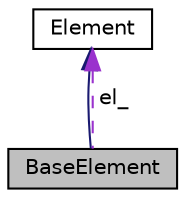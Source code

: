 digraph G
{
  edge [fontname="Helvetica",fontsize="10",labelfontname="Helvetica",labelfontsize="10"];
  node [fontname="Helvetica",fontsize="10",shape=record];
  Node1 [label="BaseElement",height=0.2,width=0.4,color="black", fillcolor="grey75", style="filled" fontcolor="black"];
  Node2 -> Node1 [dir="back",color="midnightblue",fontsize="10",style="solid",fontname="Helvetica"];
  Node2 [label="Element",height=0.2,width=0.4,color="black", fillcolor="white", style="filled",URL="$class_element.html",tooltip="La classe de gestion des éléments."];
  Node2 -> Node1 [dir="back",color="darkorchid3",fontsize="10",style="dashed",label=" el_" ,fontname="Helvetica"];
}
